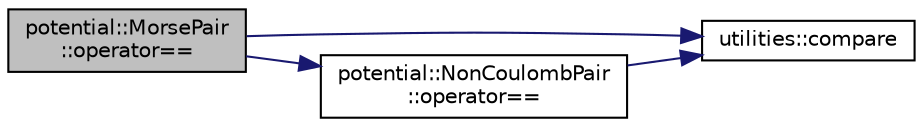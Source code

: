 digraph "potential::MorsePair::operator=="
{
 // LATEX_PDF_SIZE
  edge [fontname="Helvetica",fontsize="10",labelfontname="Helvetica",labelfontsize="10"];
  node [fontname="Helvetica",fontsize="10",shape=record];
  rankdir="LR";
  Node1 [label="potential::MorsePair\l::operator==",height=0.2,width=0.4,color="black", fillcolor="grey75", style="filled", fontcolor="black",tooltip="operator overload for the comparison of two MorsePair objects"];
  Node1 -> Node2 [color="midnightblue",fontsize="10",style="solid",fontname="Helvetica"];
  Node2 [label="utilities::compare",height=0.2,width=0.4,color="black", fillcolor="white", style="filled",URL="$namespaceutilities.html#a75a5e0be584b7582c071ad017aec32a1",tooltip="compares two numbers with a tolerance"];
  Node1 -> Node3 [color="midnightblue",fontsize="10",style="solid",fontname="Helvetica"];
  Node3 [label="potential::NonCoulombPair\l::operator==",height=0.2,width=0.4,color="black", fillcolor="white", style="filled",URL="$classpotential_1_1NonCoulombPair.html#a5983a72cc7bdd75d2448b81b327e6e6b",tooltip="operator overload for the comparison of two NonCoulombPair objects"];
  Node3 -> Node2 [color="midnightblue",fontsize="10",style="solid",fontname="Helvetica"];
}
